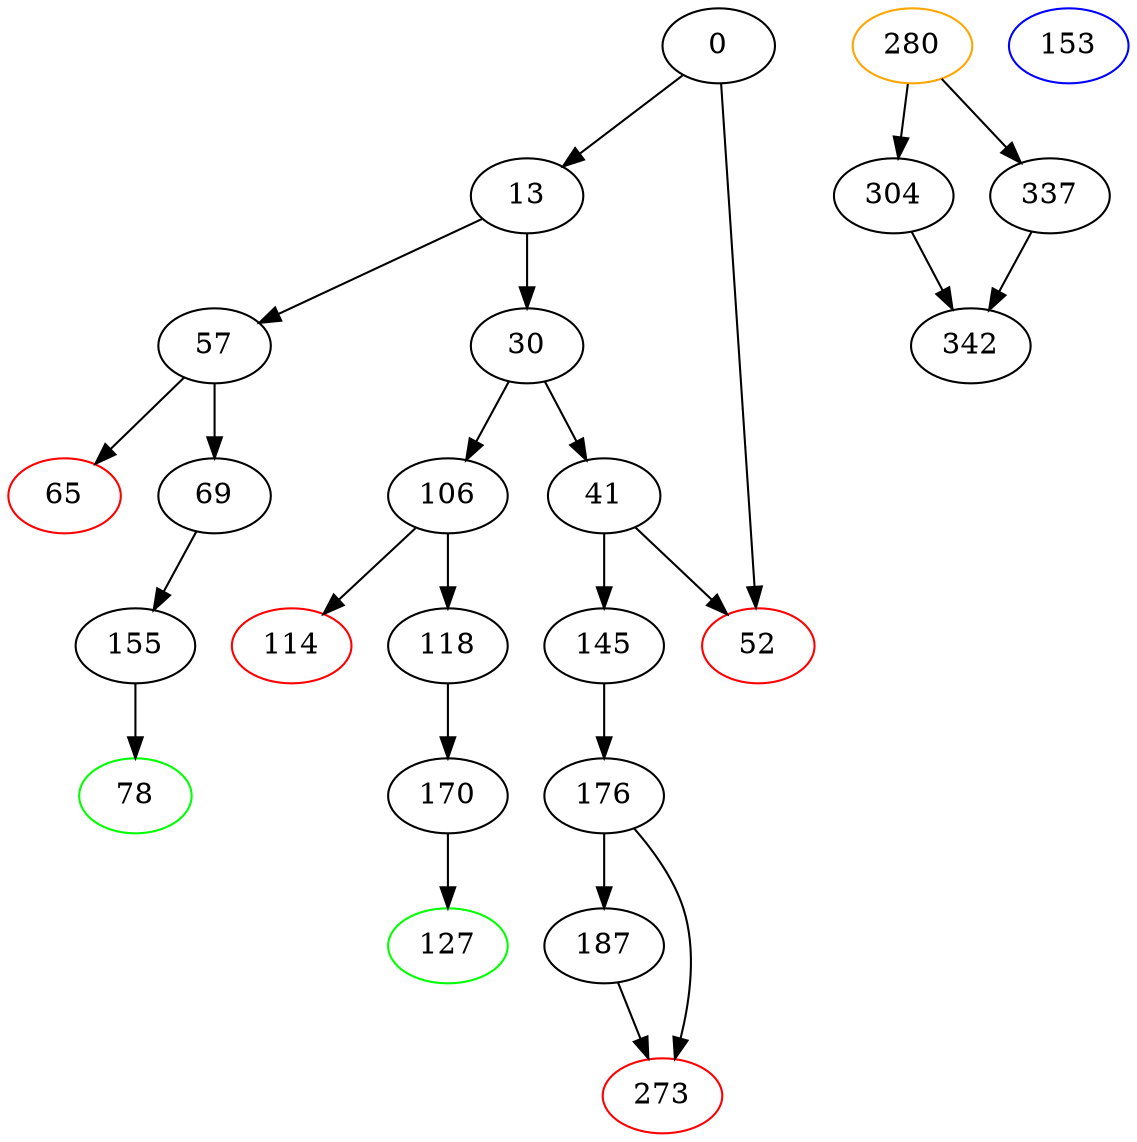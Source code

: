 strict digraph "" {
"273" [color=red, fillcolor=white, id="0x111", style=filled, tooltip="Block 0x111\n[0x111:0x117]\n---\nPredecessors: [0xb0, 0xbb]\nSuccessors: []\n---\n0x111 JUMPDEST\n0x112 PUSH1 0x40\n0x114 MLOAD\n0x115 CALLER\n0x116 SWAP1\n0x117 MISSING 0x47\n---\n0x111: JUMPDEST \n0x112: V89 = 0x40\n0x114: V90 = M[0x40]\n0x115: V91 = CALLER\n0x117: MISSING 0x47\n---\nEntry stack: [V9, 0x99]\nStack pops: 0\nStack additions: [V91, V90]\nExit stack: [V9, 0x99, V91, V90]\n\nDef sites:\nV9: {0xd.0x12}\n0x99: {0x91.0x92}\n"];
"280" [color=orange, fillcolor=white, id="0x118", style=filled, tooltip="Block 0x118\n[0x118:0x12f]\n---\nPredecessors: []\nSuccessors: [0x130, 0x151]\n---\n0x118 SWAP1\n0x119 PUSH1 0x0\n0x11b DUP2\n0x11c DUP2\n0x11d DUP2\n0x11e DUP6\n0x11f DUP8\n0x120 GAS\n0x121 CALL\n0x122 SWAP3\n0x123 POP\n0x124 POP\n0x125 POP\n0x126 RETURNDATASIZE\n0x127 DUP1\n0x128 PUSH1 0x0\n0x12a DUP2\n0x12b EQ\n0x12c PUSH2 0x151\n0x12f JUMPI\n---\n0x119: V92 = 0x0\n0x120: V93 = GAS\n0x121: V94 = CALL V93 S2 S0 S1 0x0 S1 0x0\n0x126: V95 = RETURNDATASIZE\n0x128: V96 = 0x0\n0x12b: V97 = EQ V95 0x0\n0x12c: V98 = 0x151\n0x12f: JUMPI 0x151 V97\n---\nEntry stack: []\nStack pops: 3\nStack additions: [V94, V95, V95]\nExit stack: [V94, V95, V95]\n\nDef sites:\n"];
"170" [fillcolor=white, id="0xaa", style=filled, tooltip="Block 0xaa\n[0xaa:0xaf]\n---\nPredecessors: [0x76]\nSuccessors: [0x7f]\n---\n0xaa JUMPDEST\n0xab PUSH1 0x1\n0xad SLOAD\n0xae DUP2\n0xaf JUMP\n---\n0xaa: JUMPDEST \n0xab: V60 = 0x1\n0xad: V61 = S[0x1]\n0xaf: JUMP 0x7f\n---\nEntry stack: [V9, 0x7f]\nStack pops: 1\nStack additions: [S0, V61]\nExit stack: [V9, 0x7f, V61]\n\nDef sites:\nV9: {0xd.0x12}\n0x7f: {0x76.0x78}\n"];
"69" [fillcolor=white, id="0x45", style=filled, tooltip="Block 0x45\n[0x45:0x4d]\n---\nPredecessors: [0x39]\nSuccessors: [0x9b]\n---\n0x45 JUMPDEST\n0x46 POP\n0x47 PUSH2 0x4e\n0x4a PUSH2 0x9b\n0x4d JUMP\n---\n0x45: JUMPDEST \n0x47: V24 = 0x4e\n0x4a: V25 = 0x9b\n0x4d: JUMP 0x9b\n---\nEntry stack: [V9, V20]\nStack pops: 1\nStack additions: [0x4e]\nExit stack: [V9, 0x4e]\n\nDef sites:\nV9: {0xd.0x12}\nV20: {0x39.0x3a}\n"];
"78" [color=green, fillcolor=white, id="0x4e", style=filled, tooltip="Block 0x4e\n[0x4e:0x69]\n---\nPredecessors: [0x9b]\nSuccessors: []\n---\n0x4e JUMPDEST\n0x4f PUSH1 0x40\n0x51 DUP1\n0x52 MLOAD\n0x53 PUSH1 0x1\n0x55 PUSH1 0x1\n0x57 PUSH1 0xa0\n0x59 SHL\n0x5a SUB\n0x5b SWAP1\n0x5c SWAP3\n0x5d AND\n0x5e DUP3\n0x5f MSTORE\n0x60 MLOAD\n0x61 SWAP1\n0x62 DUP2\n0x63 SWAP1\n0x64 SUB\n0x65 PUSH1 0x20\n0x67 ADD\n0x68 SWAP1\n0x69 RETURN\n---\n0x4e: JUMPDEST \n0x4f: V26 = 0x40\n0x52: V27 = M[0x40]\n0x53: V28 = 0x1\n0x55: V29 = 0x1\n0x57: V30 = 0xa0\n0x59: V31 = SHL 0xa0 0x1\n0x5a: V32 = SUB 0x10000000000000000000000000000000000000000 0x1\n0x5d: V33 = AND V59 0xffffffffffffffffffffffffffffffffffffffff\n0x5f: M[V27] = V33\n0x60: V34 = M[0x40]\n0x64: V35 = SUB V27 V34\n0x65: V36 = 0x20\n0x67: V37 = ADD 0x20 V35\n0x69: RETURN V34 V37\n---\nEntry stack: [V9, 0x4e, V59]\nStack pops: 1\nStack additions: []\nExit stack: [V9, 0x4e]\n\nDef sites:\nV9: {0xd.0x12}\n0x4e: {0x45.0x47}\nV59: {0x9b.0xa7}\n"];
"304" [fillcolor=white, id="0x130", style=filled, tooltip="Block 0x130\n[0x130:0x150]\n---\nPredecessors: [0x118]\nSuccessors: [0x156]\n---\n0x130 PUSH1 0x40\n0x132 MLOAD\n0x133 SWAP2\n0x134 POP\n0x135 PUSH1 0x1f\n0x137 NOT\n0x138 PUSH1 0x3f\n0x13a RETURNDATASIZE\n0x13b ADD\n0x13c AND\n0x13d DUP3\n0x13e ADD\n0x13f PUSH1 0x40\n0x141 MSTORE\n0x142 RETURNDATASIZE\n0x143 DUP3\n0x144 MSTORE\n0x145 RETURNDATASIZE\n0x146 PUSH1 0x0\n0x148 PUSH1 0x20\n0x14a DUP5\n0x14b ADD\n0x14c RETURNDATACOPY\n0x14d PUSH2 0x156\n0x150 JUMP\n---\n0x130: V99 = 0x40\n0x132: V100 = M[0x40]\n0x135: V101 = 0x1f\n0x137: V102 = NOT 0x1f\n0x138: V103 = 0x3f\n0x13a: V104 = RETURNDATASIZE\n0x13b: V105 = ADD V104 0x3f\n0x13c: V106 = AND V105 0xffffffffffffffffffffffffffffffffffffffffffffffffffffffffffffffe0\n0x13e: V107 = ADD V100 V106\n0x13f: V108 = 0x40\n0x141: M[0x40] = V107\n0x142: V109 = RETURNDATASIZE\n0x144: M[V100] = V109\n0x145: V110 = RETURNDATASIZE\n0x146: V111 = 0x0\n0x148: V112 = 0x20\n0x14b: V113 = ADD V100 0x20\n0x14c: RETURNDATACOPY V113 0x0 V110\n0x14d: V114 = 0x156\n0x150: JUMP 0x156\n---\nEntry stack: [V94, V95, V95]\nStack pops: 2\nStack additions: [V100, S0]\nExit stack: [V94, V100, V95]\n\nDef sites:\nV94: {0x118.0x121}\nV95: {0x118.0x126}\nV95: {0x118.0x126}\n"];
"153" [color=blue, fillcolor=white, id="0x99", style=filled, tooltip="Block 0x99\n[0x99:0x9a]\n---\nPredecessors: []\nSuccessors: []\n---\n0x99 JUMPDEST\n0x9a STOP\n---\n0x99: JUMPDEST \n0x9a: STOP \n---\nEntry stack: []\nStack pops: 0\nStack additions: []\nExit stack: []\n\nDef sites:\n"];
"145" [fillcolor=white, id="0x91", style=filled, tooltip="Block 0x91\n[0x91:0x98]\n---\nPredecessors: [0x29]\nSuccessors: [0xb0]\n---\n0x91 JUMPDEST\n0x92 PUSH2 0x99\n0x95 PUSH2 0xb0\n0x98 JUMP\n---\n0x91: JUMPDEST \n0x92: V50 = 0x99\n0x95: V51 = 0xb0\n0x98: JUMP 0xb0\n---\nEntry stack: [V9]\nStack pops: 0\nStack additions: [0x99]\nExit stack: [V9, 0x99]\n\nDef sites:\nV9: {0xd.0x12}\n"];
"65" [color=red, fillcolor=white, id="0x41", style=filled, tooltip="Block 0x41\n[0x41:0x44]\n---\nPredecessors: [0x39]\nSuccessors: []\n---\n0x41 PUSH1 0x0\n0x43 DUP1\n0x44 REVERT\n---\n0x41: V23 = 0x0\n0x44: REVERT 0x0 0x0\n---\nEntry stack: [V9, V20]\nStack pops: 0\nStack additions: []\nExit stack: [V9, V20]\n\nDef sites:\nV9: {0xd.0x12}\nV20: {0x39.0x3a}\n"];
"0" [fillcolor=white, id="0x0", style=filled, tooltip="Block 0x0\n[0x0:0xc]\n---\nPredecessors: []\nSuccessors: [0xd, 0x34]\n---\n0x0 PUSH1 0x80\n0x2 PUSH1 0x40\n0x4 MSTORE\n0x5 PUSH1 0x4\n0x7 CALLDATASIZE\n0x8 LT\n0x9 PUSH2 0x34\n0xc JUMPI\n---\n0x0: V0 = 0x80\n0x2: V1 = 0x40\n0x4: M[0x40] = 0x80\n0x5: V2 = 0x4\n0x7: V3 = CALLDATASIZE\n0x8: V4 = LT V3 0x4\n0x9: V5 = 0x34\n0xc: JUMPI 0x34 V4\n---\nEntry stack: []\nStack pops: 0\nStack additions: []\nExit stack: []\n\nDef sites:\n"];
"30" [fillcolor=white, id="0x1e", style=filled, tooltip="Block 0x1e\n[0x1e:0x28]\n---\nPredecessors: [0xd]\nSuccessors: [0x29, 0x6a]\n---\n0x1e DUP1\n0x1f PUSH4 0x27877a0b\n0x24 EQ\n0x25 PUSH2 0x6a\n0x28 JUMPI\n---\n0x1f: V13 = 0x27877a0b\n0x24: V14 = EQ 0x27877a0b V9\n0x25: V15 = 0x6a\n0x28: JUMPI 0x6a V14\n---\nEntry stack: [V9]\nStack pops: 1\nStack additions: [S0]\nExit stack: [V9]\n\nDef sites:\nV9: {0xd.0x12}\n"];
"118" [fillcolor=white, id="0x76", style=filled, tooltip="Block 0x76\n[0x76:0x7e]\n---\nPredecessors: [0x6a]\nSuccessors: [0xaa]\n---\n0x76 JUMPDEST\n0x77 POP\n0x78 PUSH2 0x7f\n0x7b PUSH2 0xaa\n0x7e JUMP\n---\n0x76: JUMPDEST \n0x78: V42 = 0x7f\n0x7b: V43 = 0xaa\n0x7e: JUMP 0xaa\n---\nEntry stack: [V9, V38]\nStack pops: 1\nStack additions: [0x7f]\nExit stack: [V9, 0x7f]\n\nDef sites:\nV9: {0xd.0x12}\nV38: {0x6a.0x6b}\n"];
"176" [fillcolor=white, id="0xb0", style=filled, tooltip="Block 0xb0\n[0xb0:0xba]\n---\nPredecessors: [0x91]\nSuccessors: [0xbb, 0x111]\n---\n0xb0 JUMPDEST\n0xb1 PUSH1 0x1\n0xb3 SLOAD\n0xb4 CALLVALUE\n0xb5 GT\n0xb6 ISZERO\n0xb7 PUSH2 0x111\n0xba JUMPI\n---\n0xb0: JUMPDEST \n0xb1: V62 = 0x1\n0xb3: V63 = S[0x1]\n0xb4: V64 = CALLVALUE\n0xb5: V65 = GT V64 V63\n0xb6: V66 = ISZERO V65\n0xb7: V67 = 0x111\n0xba: JUMPI 0x111 V66\n---\nEntry stack: [V9, 0x99]\nStack pops: 0\nStack additions: []\nExit stack: [V9, 0x99]\n\nDef sites:\nV9: {0xd.0x12}\n0x99: {0x91.0x92}\n"];
"127" [color=green, fillcolor=white, id="0x7f", style=filled, tooltip="Block 0x7f\n[0x7f:0x90]\n---\nPredecessors: [0xaa]\nSuccessors: []\n---\n0x7f JUMPDEST\n0x80 PUSH1 0x40\n0x82 DUP1\n0x83 MLOAD\n0x84 SWAP2\n0x85 DUP3\n0x86 MSTORE\n0x87 MLOAD\n0x88 SWAP1\n0x89 DUP2\n0x8a SWAP1\n0x8b SUB\n0x8c PUSH1 0x20\n0x8e ADD\n0x8f SWAP1\n0x90 RETURN\n---\n0x7f: JUMPDEST \n0x80: V44 = 0x40\n0x83: V45 = M[0x40]\n0x86: M[V45] = V61\n0x87: V46 = M[0x40]\n0x8b: V47 = SUB V45 V46\n0x8c: V48 = 0x20\n0x8e: V49 = ADD 0x20 V47\n0x90: RETURN V46 V49\n---\nEntry stack: [V9, 0x7f, V61]\nStack pops: 1\nStack additions: []\nExit stack: [V9, 0x7f]\n\nDef sites:\nV9: {0xd.0x12}\n0x7f: {0x76.0x78}\nV61: {0xaa.0xad}\n"];
"114" [color=red, fillcolor=white, id="0x72", style=filled, tooltip="Block 0x72\n[0x72:0x75]\n---\nPredecessors: [0x6a]\nSuccessors: []\n---\n0x72 PUSH1 0x0\n0x74 DUP1\n0x75 REVERT\n---\n0x72: V41 = 0x0\n0x75: REVERT 0x0 0x0\n---\nEntry stack: [V9, V38]\nStack pops: 0\nStack additions: []\nExit stack: [V9, V38]\n\nDef sites:\nV9: {0xd.0x12}\nV38: {0x6a.0x6b}\n"];
"41" [fillcolor=white, id="0x29", style=filled, tooltip="Block 0x29\n[0x29:0x33]\n---\nPredecessors: [0x1e]\nSuccessors: [0x34, 0x91]\n---\n0x29 DUP1\n0x2a PUSH4 0x6b85fa9c\n0x2f EQ\n0x30 PUSH2 0x91\n0x33 JUMPI\n---\n0x2a: V16 = 0x6b85fa9c\n0x2f: V17 = EQ 0x6b85fa9c V9\n0x30: V18 = 0x91\n0x33: JUMPI 0x91 V17\n---\nEntry stack: [V9]\nStack pops: 1\nStack additions: [S0]\nExit stack: [V9]\n\nDef sites:\nV9: {0xd.0x12}\n"];
"57" [fillcolor=white, id="0x39", style=filled, tooltip="Block 0x39\n[0x39:0x40]\n---\nPredecessors: [0xd]\nSuccessors: [0x41, 0x45]\n---\n0x39 JUMPDEST\n0x3a CALLVALUE\n0x3b DUP1\n0x3c ISZERO\n0x3d PUSH2 0x45\n0x40 JUMPI\n---\n0x39: JUMPDEST \n0x3a: V20 = CALLVALUE\n0x3c: V21 = ISZERO V20\n0x3d: V22 = 0x45\n0x40: JUMPI 0x45 V21\n---\nEntry stack: [V9]\nStack pops: 0\nStack additions: [V20]\nExit stack: [V9, V20]\n\nDef sites:\nV9: {0xd.0x12}\n"];
"106" [fillcolor=white, id="0x6a", style=filled, tooltip="Block 0x6a\n[0x6a:0x71]\n---\nPredecessors: [0x1e]\nSuccessors: [0x72, 0x76]\n---\n0x6a JUMPDEST\n0x6b CALLVALUE\n0x6c DUP1\n0x6d ISZERO\n0x6e PUSH2 0x76\n0x71 JUMPI\n---\n0x6a: JUMPDEST \n0x6b: V38 = CALLVALUE\n0x6d: V39 = ISZERO V38\n0x6e: V40 = 0x76\n0x71: JUMPI 0x76 V39\n---\nEntry stack: [V9]\nStack pops: 0\nStack additions: [V38]\nExit stack: [V9, V38]\n\nDef sites:\nV9: {0xd.0x12}\n"];
"13" [fillcolor=white, id="0xd", style=filled, tooltip="Block 0xd\n[0xd:0x1d]\n---\nPredecessors: [0x0]\nSuccessors: [0x1e, 0x39]\n---\n0xd PUSH1 0x0\n0xf CALLDATALOAD\n0x10 PUSH1 0xe0\n0x12 SHR\n0x13 DUP1\n0x14 PUSH4 0x2695d896\n0x19 EQ\n0x1a PUSH2 0x39\n0x1d JUMPI\n---\n0xd: V6 = 0x0\n0xf: V7 = CALLDATALOAD 0x0\n0x10: V8 = 0xe0\n0x12: V9 = SHR 0xe0 V7\n0x14: V10 = 0x2695d896\n0x19: V11 = EQ 0x2695d896 V9\n0x1a: V12 = 0x39\n0x1d: JUMPI 0x39 V11\n---\nEntry stack: []\nStack pops: 0\nStack additions: [V9]\nExit stack: [V9]\n\nDef sites:\n"];
"342" [fillcolor=white, id="0x156", style=filled, tooltip="Block 0x156\n[0x156:0x190]\n---\nPredecessors: [0x130, 0x151]\nSuccessors: []\n---\n0x156 JUMPDEST\n0x157 POP\n0x158 POP\n0x159 POP\n0x15a JUMP\n0x15b INVALID\n0x15c LOG2\n0x15d PUSH5 0x6970667358\n0x163 MISSING 0x22\n0x164 SLT\n0x165 SHA3\n0x166 SWAP2\n0x167 DUP8\n0x168 SWAP11\n0x169 NUMBER\n0x16a MISSING 0xb8\n0x16b DUP15\n0x16c MISSING 0xc1\n0x16d MISSING 0xf7\n0x16e MISSING 0xdd\n0x16f PUSH22 0x9ad6807b4f283b66630757f0f571e845656bcfc44e2c\n0x186 PUSH5 0x736f6c6343\n0x18c STOP\n0x18d MOD\n0x18e MUL\n0x18f STOP\n0x190 CALLER\n---\n0x156: JUMPDEST \n0x15a: JUMP S3\n0x15b: INVALID \n0x15c: LOG S0 S1 S2 S3\n0x15d: V116 = 0x6970667358\n0x163: MISSING 0x22\n0x164: V117 = SLT S0 S1\n0x165: V118 = SHA3 V117 S2\n0x169: V119 = NUMBER\n0x16a: MISSING 0xb8\n0x16c: MISSING 0xc1\n0x16d: MISSING 0xf7\n0x16e: MISSING 0xdd\n0x16f: V120 = 0x9ad6807b4f283b66630757f0f571e845656bcfc44e2c\n0x186: V121 = 0x736f6c6343\n0x18c: STOP \n0x18d: V122 = MOD S0 S1\n0x18e: V123 = MUL V122 S2\n0x18f: STOP \n0x190: V124 = CALLER\n---\nEntry stack: [V94, S1, V95]\nStack pops: 1307\nStack additions: [V124]\nExit stack: []\n\nDef sites:\nV94: {0x118.0x121}\nS1: {0x151.0x152, 0x130.0x132}\nV95: {0x118.0x126}\n"];
"155" [fillcolor=white, id="0x9b", style=filled, tooltip="Block 0x9b\n[0x9b:0xa9]\n---\nPredecessors: [0x45]\nSuccessors: [0x4e]\n---\n0x9b JUMPDEST\n0x9c PUSH1 0x0\n0x9e SLOAD\n0x9f PUSH1 0x1\n0xa1 PUSH1 0x1\n0xa3 PUSH1 0xa0\n0xa5 SHL\n0xa6 SUB\n0xa7 AND\n0xa8 DUP2\n0xa9 JUMP\n---\n0x9b: JUMPDEST \n0x9c: V52 = 0x0\n0x9e: V53 = S[0x0]\n0x9f: V54 = 0x1\n0xa1: V55 = 0x1\n0xa3: V56 = 0xa0\n0xa5: V57 = SHL 0xa0 0x1\n0xa6: V58 = SUB 0x10000000000000000000000000000000000000000 0x1\n0xa7: V59 = AND 0xffffffffffffffffffffffffffffffffffffffff V53\n0xa9: JUMP 0x4e\n---\nEntry stack: [V9, 0x4e]\nStack pops: 1\nStack additions: [S0, V59]\nExit stack: [V9, 0x4e, V59]\n\nDef sites:\nV9: {0xd.0x12}\n0x4e: {0x45.0x47}\n"];
"337" [fillcolor=white, id="0x151", style=filled, tooltip="Block 0x151\n[0x151:0x155]\n---\nPredecessors: [0x118]\nSuccessors: [0x156]\n---\n0x151 JUMPDEST\n0x152 PUSH1 0x60\n0x154 SWAP2\n0x155 POP\n---\n0x151: JUMPDEST \n0x152: V115 = 0x60\n---\nEntry stack: [V94, V95, V95]\nStack pops: 2\nStack additions: [0x60, S0]\nExit stack: [V94, 0x60, V95]\n\nDef sites:\nV94: {0x118.0x121}\nV95: {0x118.0x126}\nV95: {0x118.0x126}\n"];
"52" [color=red, fillcolor=white, id="0x34", style=filled, tooltip="Block 0x34\n[0x34:0x38]\n---\nPredecessors: [0x0, 0x29]\nSuccessors: []\n---\n0x34 JUMPDEST\n0x35 PUSH1 0x0\n0x37 DUP1\n0x38 REVERT\n---\n0x34: JUMPDEST \n0x35: V19 = 0x0\n0x38: REVERT 0x0 0x0\n---\nEntry stack: [V9]\nStack pops: 0\nStack additions: []\nExit stack: [V9]\n\nDef sites:\nV9: {0xd.0x12}\n"];
"187" [fillcolor=white, id="0xbb", style=filled, tooltip="Block 0xbb\n[0xbb:0x110]\n---\nPredecessors: [0xb0]\nSuccessors: [0x111]\n---\n0xbb PUSH1 0x0\n0xbd DUP1\n0xbe SLOAD\n0xbf PUSH1 0x1\n0xc1 PUSH1 0x1\n0xc3 PUSH1 0xa0\n0xc5 SHL\n0xc6 SUB\n0xc7 NOT\n0xc8 AND\n0xc9 CALLER\n0xca SWAP1\n0xcb DUP2\n0xcc OR\n0xcd SWAP1\n0xce SWAP2\n0xcf SSTORE\n0xd0 CALLVALUE\n0xd1 PUSH1 0x1\n0xd3 DUP2\n0xd4 SWAP1\n0xd5 SSTORE\n0xd6 PUSH1 0x40\n0xd8 DUP1\n0xd9 MLOAD\n0xda SWAP3\n0xdb DUP4\n0xdc MSTORE\n0xdd PUSH1 0x20\n0xdf DUP4\n0xe0 ADD\n0xe1 SWAP2\n0xe2 SWAP1\n0xe3 SWAP2\n0xe4 MSTORE\n0xe5 DUP1\n0xe6 MLOAD\n0xe7 PUSH32 0xb53d9dd9be3c059ffd07a61db0955971353a6dd0ea138c1692e9ab345a179525\n0x108 SWAP3\n0x109 DUP2\n0x10a SWAP1\n0x10b SUB\n0x10c SWAP1\n0x10d SWAP2\n0x10e ADD\n0x10f SWAP1\n0x110 LOG1\n---\n0xbb: V68 = 0x0\n0xbe: V69 = S[0x0]\n0xbf: V70 = 0x1\n0xc1: V71 = 0x1\n0xc3: V72 = 0xa0\n0xc5: V73 = SHL 0xa0 0x1\n0xc6: V74 = SUB 0x10000000000000000000000000000000000000000 0x1\n0xc7: V75 = NOT 0xffffffffffffffffffffffffffffffffffffffff\n0xc8: V76 = AND 0xffffffffffffffffffffffff0000000000000000000000000000000000000000 V69\n0xc9: V77 = CALLER\n0xcc: V78 = OR V77 V76\n0xcf: S[0x0] = V78\n0xd0: V79 = CALLVALUE\n0xd1: V80 = 0x1\n0xd5: S[0x1] = V79\n0xd6: V81 = 0x40\n0xd9: V82 = M[0x40]\n0xdc: M[V82] = V77\n0xdd: V83 = 0x20\n0xe0: V84 = ADD V82 0x20\n0xe4: M[V84] = V79\n0xe6: V85 = M[0x40]\n0xe7: V86 = 0xb53d9dd9be3c059ffd07a61db0955971353a6dd0ea138c1692e9ab345a179525\n0x10b: V87 = SUB V82 V85\n0x10e: V88 = ADD 0x40 V87\n0x110: LOG V85 V88 0xb53d9dd9be3c059ffd07a61db0955971353a6dd0ea138c1692e9ab345a179525\n---\nEntry stack: [V9, 0x99]\nStack pops: 0\nStack additions: []\nExit stack: [V9, 0x99]\n\nDef sites:\nV9: {0xd.0x12}\n0x99: {0x91.0x92}\n"];
"280" -> "304";
"280" -> "337";
"170" -> "127";
"69" -> "155";
"304" -> "342";
"145" -> "176";
"0" -> "13";
"0" -> "52";
"30" -> "41";
"30" -> "106";
"118" -> "170";
"176" -> "273";
"176" -> "187";
"41" -> "52";
"41" -> "145";
"57" -> "65";
"57" -> "69";
"106" -> "118";
"106" -> "114";
"13" -> "57";
"13" -> "30";
"155" -> "78";
"337" -> "342";
"187" -> "273";
}
